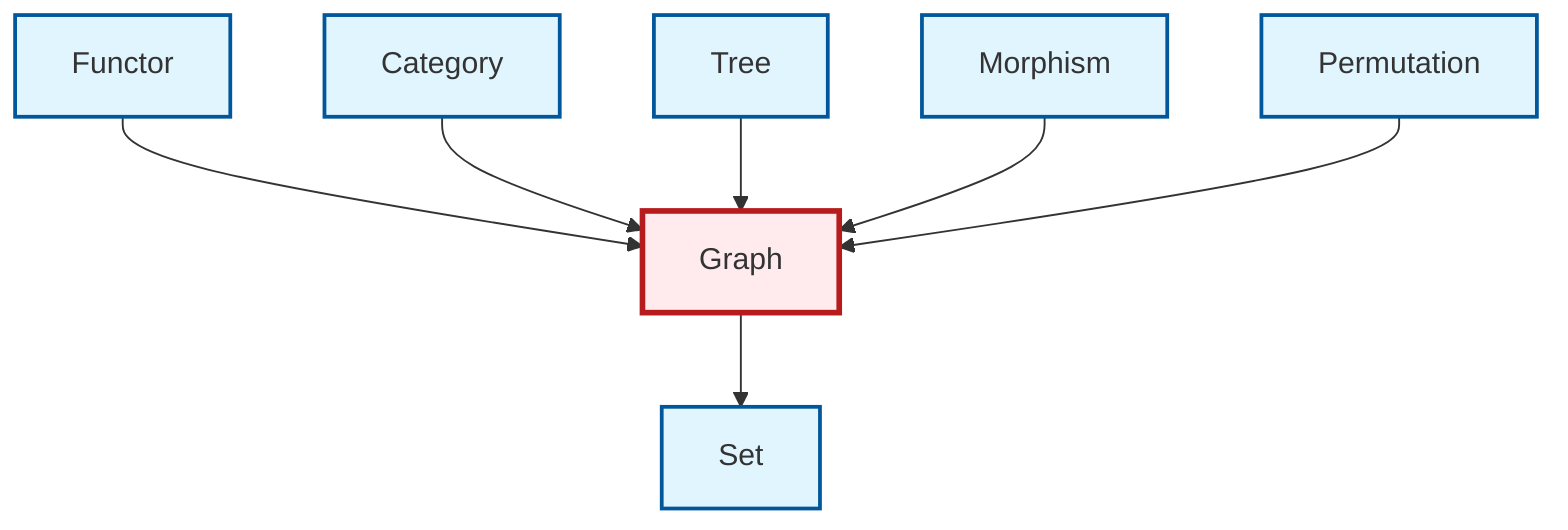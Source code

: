 graph TD
    classDef definition fill:#e1f5fe,stroke:#01579b,stroke-width:2px
    classDef theorem fill:#f3e5f5,stroke:#4a148c,stroke-width:2px
    classDef axiom fill:#fff3e0,stroke:#e65100,stroke-width:2px
    classDef example fill:#e8f5e9,stroke:#1b5e20,stroke-width:2px
    classDef current fill:#ffebee,stroke:#b71c1c,stroke-width:3px
    def-functor["Functor"]:::definition
    def-graph["Graph"]:::definition
    def-morphism["Morphism"]:::definition
    def-permutation["Permutation"]:::definition
    def-category["Category"]:::definition
    def-tree["Tree"]:::definition
    def-set["Set"]:::definition
    def-graph --> def-set
    def-functor --> def-graph
    def-category --> def-graph
    def-tree --> def-graph
    def-morphism --> def-graph
    def-permutation --> def-graph
    class def-graph current